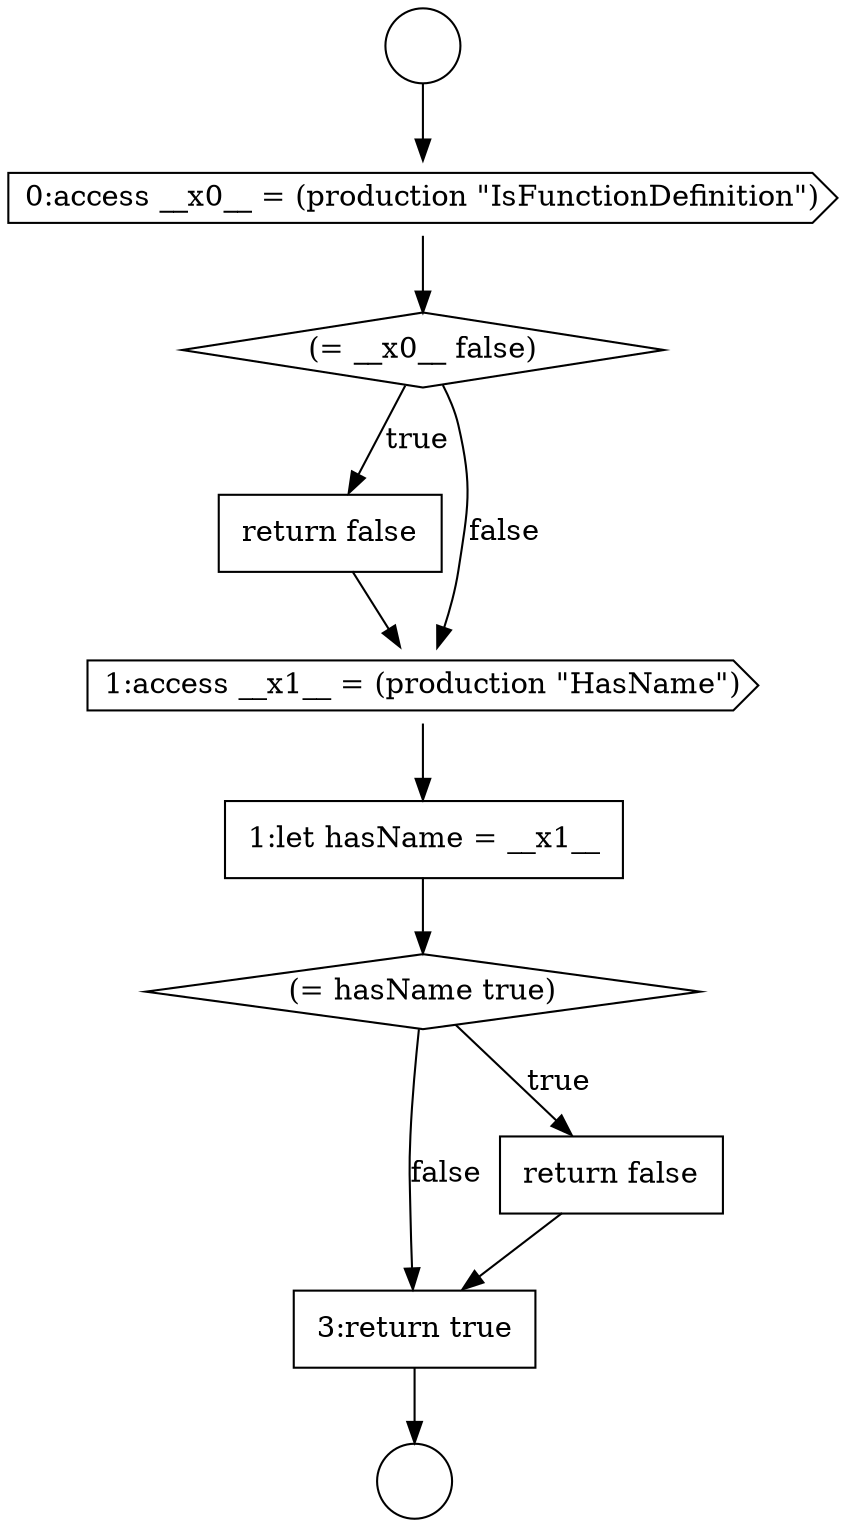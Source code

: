 digraph {
  node7691 [shape=cds, label=<<font color="black">0:access __x0__ = (production &quot;IsFunctionDefinition&quot;)</font>> color="black" fillcolor="white" style=filled]
  node7696 [shape=diamond, label=<<font color="black">(= hasName true)</font>> color="black" fillcolor="white" style=filled]
  node7692 [shape=diamond, label=<<font color="black">(= __x0__ false)</font>> color="black" fillcolor="white" style=filled]
  node7698 [shape=none, margin=0, label=<<font color="black">
    <table border="0" cellborder="1" cellspacing="0" cellpadding="10">
      <tr><td align="left">3:return true</td></tr>
    </table>
  </font>> color="black" fillcolor="white" style=filled]
  node7689 [shape=circle label=" " color="black" fillcolor="white" style=filled]
  node7693 [shape=none, margin=0, label=<<font color="black">
    <table border="0" cellborder="1" cellspacing="0" cellpadding="10">
      <tr><td align="left">return false</td></tr>
    </table>
  </font>> color="black" fillcolor="white" style=filled]
  node7690 [shape=circle label=" " color="black" fillcolor="white" style=filled]
  node7694 [shape=cds, label=<<font color="black">1:access __x1__ = (production &quot;HasName&quot;)</font>> color="black" fillcolor="white" style=filled]
  node7697 [shape=none, margin=0, label=<<font color="black">
    <table border="0" cellborder="1" cellspacing="0" cellpadding="10">
      <tr><td align="left">return false</td></tr>
    </table>
  </font>> color="black" fillcolor="white" style=filled]
  node7695 [shape=none, margin=0, label=<<font color="black">
    <table border="0" cellborder="1" cellspacing="0" cellpadding="10">
      <tr><td align="left">1:let hasName = __x1__</td></tr>
    </table>
  </font>> color="black" fillcolor="white" style=filled]
  node7695 -> node7696 [ color="black"]
  node7689 -> node7691 [ color="black"]
  node7692 -> node7693 [label=<<font color="black">true</font>> color="black"]
  node7692 -> node7694 [label=<<font color="black">false</font>> color="black"]
  node7694 -> node7695 [ color="black"]
  node7691 -> node7692 [ color="black"]
  node7693 -> node7694 [ color="black"]
  node7698 -> node7690 [ color="black"]
  node7697 -> node7698 [ color="black"]
  node7696 -> node7697 [label=<<font color="black">true</font>> color="black"]
  node7696 -> node7698 [label=<<font color="black">false</font>> color="black"]
}
